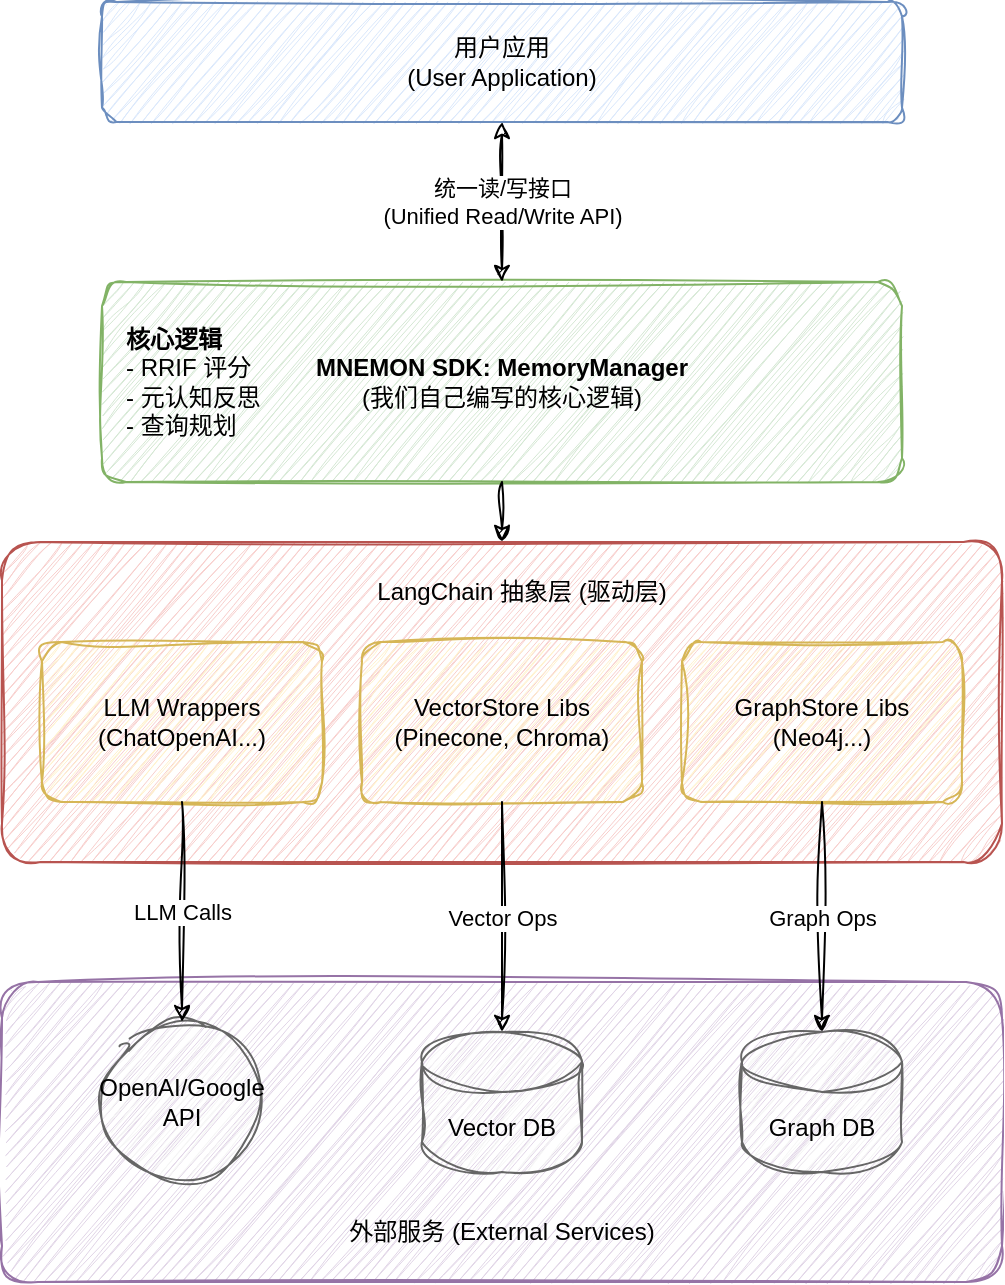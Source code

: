 <mxfile>
    <diagram name="Page-1" id="L-b5E1qA2w3m4n6p8o9">
        <mxGraphModel dx="1501" dy="861" grid="0" gridSize="10" guides="1" tooltips="1" connect="1" arrows="1" fold="1" page="0" pageScale="1" pageWidth="827" pageHeight="1169" math="0" shadow="0">
            <root>
                <mxCell id="0"/>
                <mxCell id="1" parent="0"/>
                <mxCell id="2" value="用户应用&lt;br&gt;(User Application)" style="rounded=1;whiteSpace=wrap;html=1;fillColor=#dae8fc;strokeColor=#6c8ebf;arcSize=12;sketch=1;curveFitting=1;jiggle=2;" parent="1" vertex="1">
                    <mxGeometry x="214" y="90" width="400" height="60" as="geometry"/>
                </mxCell>
                <mxCell id="3" value="&lt;b&gt;MNEMON SDK: MemoryManager&lt;/b&gt;&lt;br&gt;(我们自己编写的核心逻辑)" style="rounded=1;whiteSpace=wrap;html=1;fillColor=#d5e8d4;strokeColor=#82b366;arcSize=12;fontStyle=0;align=center;sketch=1;curveFitting=1;jiggle=2;" parent="1" vertex="1">
                    <mxGeometry x="214" y="230" width="400" height="100" as="geometry"/>
                </mxCell>
                <mxCell id="17" value="&lt;b&gt;核心逻辑&lt;/b&gt;&lt;br&gt;- RRIF 评分&lt;br&gt;- 元认知反思&lt;br&gt;- 查询规划" style="text;html=1;strokeColor=none;fillColor=none;align=left;verticalAlign=middle;whiteSpace=wrap;rounded=0;sketch=1;curveFitting=1;jiggle=2;" parent="3" vertex="1">
                    <mxGeometry x="10" y="20" width="70" height="60" as="geometry"/>
                </mxCell>
                <mxCell id="4" value="统一读/写接口&lt;br&gt;(Unified Read/Write API)" style="endArrow=classic;html=1;rounded=0;endFill=1;startArrow=classic;startFill=1;sketch=1;curveFitting=1;jiggle=2;" parent="1" source="2" target="3" edge="1">
                    <mxGeometry width="50" height="50" relative="1" as="geometry">
                        <mxPoint x="390" y="150" as="sourcePoint"/>
                        <mxPoint x="440" y="100" as="targetPoint"/>
                    </mxGeometry>
                </mxCell>
                <mxCell id="5" value="" style="rounded=1;whiteSpace=wrap;html=1;fillColor=#f8cecc;strokeColor=#b85450;arcSize=12;sketch=1;curveFitting=1;jiggle=2;" parent="1" vertex="1">
                    <mxGeometry x="164" y="360" width="500" height="160" as="geometry"/>
                </mxCell>
                <mxCell id="6" value="LLM Wrappers&lt;br&gt;(ChatOpenAI...)" style="rounded=1;whiteSpace=wrap;html=1;fillColor=#fff2cc;strokeColor=#d6b656;arcSize=12;sketch=1;curveFitting=1;jiggle=2;" parent="1" vertex="1">
                    <mxGeometry x="184" y="410" width="140" height="80" as="geometry"/>
                </mxCell>
                <mxCell id="7" value="VectorStore Libs&lt;br&gt;(Pinecone, Chroma)" style="rounded=1;whiteSpace=wrap;html=1;fillColor=#fff2cc;strokeColor=#d6b656;arcSize=12;sketch=1;curveFitting=1;jiggle=2;" parent="1" vertex="1">
                    <mxGeometry x="344" y="410" width="140" height="80" as="geometry"/>
                </mxCell>
                <mxCell id="8" value="GraphStore Libs&lt;br&gt;(Neo4j...)" style="rounded=1;whiteSpace=wrap;html=1;fillColor=#fff2cc;strokeColor=#d6b656;arcSize=12;sketch=1;curveFitting=1;jiggle=2;" parent="1" vertex="1">
                    <mxGeometry x="504" y="410" width="140" height="80" as="geometry"/>
                </mxCell>
                <mxCell id="9" value="" style="rounded=1;whiteSpace=wrap;html=1;fillColor=#e1d5e7;strokeColor=#9673a6;arcSize=12;sketch=1;curveFitting=1;jiggle=2;" parent="1" vertex="1">
                    <mxGeometry x="164" y="580" width="500" height="150" as="geometry"/>
                </mxCell>
                <mxCell id="10" value="OpenAI/Google API" style="ellipse;whiteSpace=wrap;html=1;aspect=fixed;fillColor=#f5f5f5;strokeColor=#666666;sketch=1;curveFitting=1;jiggle=2;" parent="1" vertex="1">
                    <mxGeometry x="214" y="600" width="80" height="80" as="geometry"/>
                </mxCell>
                <mxCell id="11" value="Vector DB" style="shape=cylinder3;whiteSpace=wrap;html=1;boundedLbl=1;backgroundOutline=1;size=15;fillColor=#f5f5f5;strokeColor=#666666;sketch=1;curveFitting=1;jiggle=2;" parent="1" vertex="1">
                    <mxGeometry x="374" y="605" width="80" height="70" as="geometry"/>
                </mxCell>
                <mxCell id="12" value="Graph DB" style="shape=cylinder3;whiteSpace=wrap;html=1;boundedLbl=1;backgroundOutline=1;size=15;fillColor=#f5f5f5;strokeColor=#666666;sketch=1;curveFitting=1;jiggle=2;" parent="1" vertex="1">
                    <mxGeometry x="534" y="605" width="80" height="70" as="geometry"/>
                </mxCell>
                <mxCell id="13" value="LLM Calls" style="endArrow=classic;html=1;rounded=0;exitX=0.5;exitY=1;exitDx=0;exitDy=0;entryX=0.5;entryY=0;entryDx=0;entryDy=0;sketch=1;curveFitting=1;jiggle=2;" parent="1" source="6" target="10" edge="1">
                    <mxGeometry width="50" height="50" relative="1" as="geometry">
                        <mxPoint x="390" y="550" as="sourcePoint"/>
                        <mxPoint x="440" y="500" as="targetPoint"/>
                    </mxGeometry>
                </mxCell>
                <mxCell id="14" value="Vector Ops" style="endArrow=classic;html=1;rounded=0;exitX=0.5;exitY=1;exitDx=0;exitDy=0;entryX=0.5;entryY=0;entryDx=0;entryDy=0;sketch=1;curveFitting=1;jiggle=2;" parent="1" source="7" target="11" edge="1">
                    <mxGeometry width="50" height="50" relative="1" as="geometry">
                        <mxPoint x="390" y="550" as="sourcePoint"/>
                        <mxPoint x="440" y="500" as="targetPoint"/>
                    </mxGeometry>
                </mxCell>
                <mxCell id="15" value="Graph Ops" style="endArrow=classic;html=1;rounded=0;exitX=0.5;exitY=1;exitDx=0;exitDy=0;entryX=0.5;entryY=0;entryDx=0;entryDy=0;sketch=1;curveFitting=1;jiggle=2;" parent="1" source="8" target="12" edge="1">
                    <mxGeometry width="50" height="50" relative="1" as="geometry">
                        <mxPoint x="390" y="550" as="sourcePoint"/>
                        <mxPoint x="440" y="500" as="targetPoint"/>
                    </mxGeometry>
                </mxCell>
                <mxCell id="16" value="" style="endArrow=classic;html=1;rounded=0;exitX=0.5;exitY=1;exitDx=0;exitDy=0;entryX=0.5;entryY=0;entryDx=0;entryDy=0;sketch=1;curveFitting=1;jiggle=2;" parent="1" source="3" target="5" edge="1">
                    <mxGeometry width="50" height="50" relative="1" as="geometry">
                        <mxPoint x="390" y="330" as="sourcePoint"/>
                        <mxPoint x="440" y="280" as="targetPoint"/>
                    </mxGeometry>
                </mxCell>
                <mxCell id="21" value="&lt;span style=&quot;color: rgb(0, 0, 0);&quot;&gt;LangChain 抽象层 (驱动层)&lt;/span&gt;" style="text;html=1;align=center;verticalAlign=middle;whiteSpace=wrap;rounded=0;sketch=1;curveFitting=1;jiggle=2;" vertex="1" parent="1">
                    <mxGeometry x="344" y="370" width="160" height="30" as="geometry"/>
                </mxCell>
                <mxCell id="22" value="&lt;span style=&quot;color: rgb(0, 0, 0);&quot;&gt;外部服务 (External Services)&lt;/span&gt;" style="text;html=1;align=center;verticalAlign=middle;whiteSpace=wrap;rounded=0;sketch=1;curveFitting=1;jiggle=2;" vertex="1" parent="1">
                    <mxGeometry x="309" y="690" width="210" height="30" as="geometry"/>
                </mxCell>
            </root>
        </mxGraphModel>
    </diagram>
</mxfile>